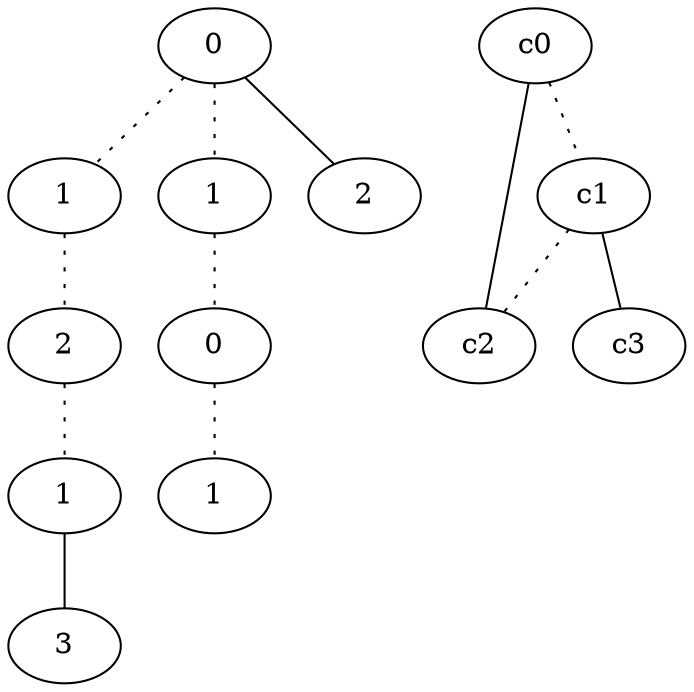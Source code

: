 graph {
a0[label=0];
a1[label=1];
a2[label=2];
a3[label=1];
a4[label=3];
a5[label=1];
a6[label=0];
a7[label=1];
a8[label=2];
a0 -- a1 [style=dotted];
a0 -- a5 [style=dotted];
a0 -- a8;
a1 -- a2 [style=dotted];
a2 -- a3 [style=dotted];
a3 -- a4;
a5 -- a6 [style=dotted];
a6 -- a7 [style=dotted];
c0 -- c1 [style=dotted];
c0 -- c2;
c1 -- c2 [style=dotted];
c1 -- c3;
}
